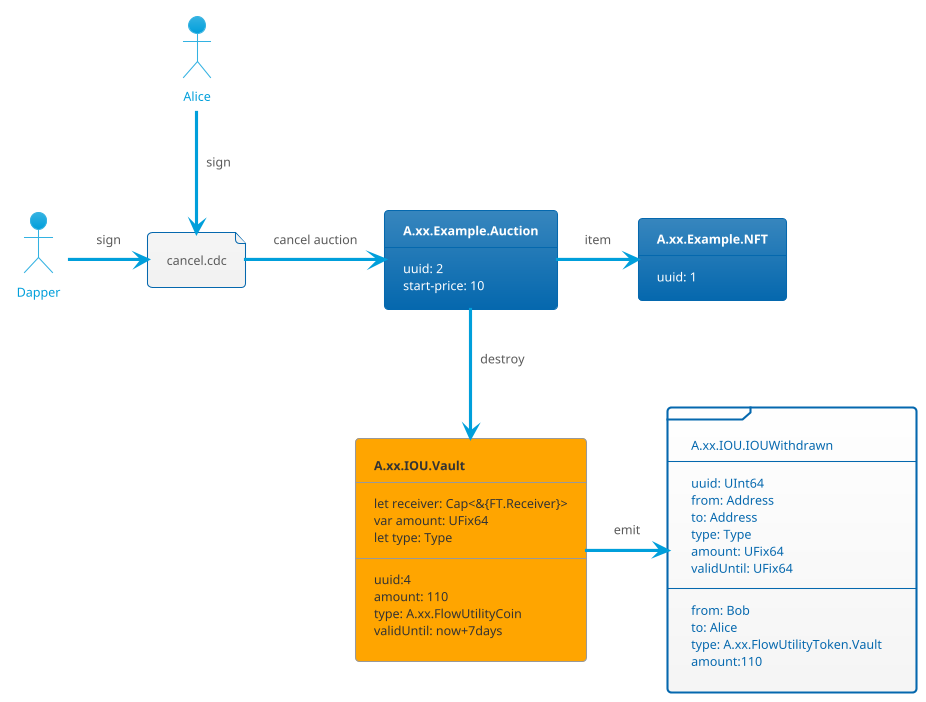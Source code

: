 @startuml
!theme bluegray

actor Alice

file Bid [
    cancel.cdc
]

frame iouupdated [
    A.xx.IOU.IOUWithdrawn
    ---
    uuid: UInt64
    from: Address
    to: Address
    type: Type
    amount: UFix64
    validUntil: UFix64
    ---
    from: Bob
    to: Alice
    type: A.xx.FlowUtilityToken.Vault
    amount:110
]


card NFT [
    <b>A.xx.Example.NFT
    ---
    uuid: 1
]

card Auction [
    <b>A.xx.Example.Auction
    ---
    uuid: 2
    start-price: 10
]

agent IOU [
    <b>A.xx.IOU.Vault
    ---
    let receiver: Cap<&{FT.Receiver}>
    var amount: UFix64
    let type: Type
    ---
    uuid:4
    amount: 110
    type: A.xx.FlowUtilityCoin
    validUntil: now+7days
]

Alice --> Bid : sign
Dapper -right-> Bid: sign

Bid -right-> Auction: cancel auction
Auction -down-> IOU : destroy


Auction -right-> NFT : item 

IOU -right-> iouupdated: emit

@enduml
